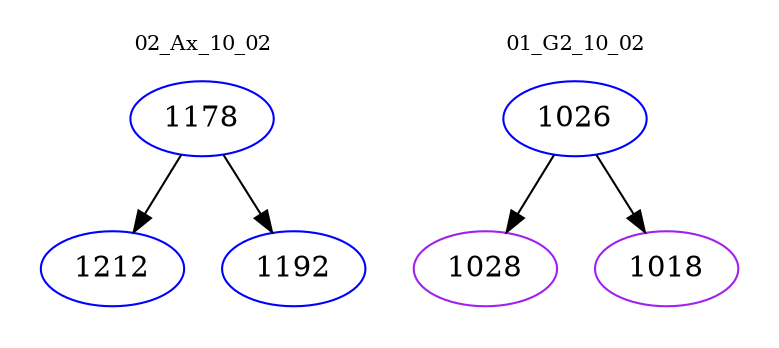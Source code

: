 digraph{
subgraph cluster_0 {
color = white
label = "02_Ax_10_02";
fontsize=10;
T0_1178 [label="1178", color="blue"]
T0_1178 -> T0_1212 [color="black"]
T0_1212 [label="1212", color="blue"]
T0_1178 -> T0_1192 [color="black"]
T0_1192 [label="1192", color="blue"]
}
subgraph cluster_1 {
color = white
label = "01_G2_10_02";
fontsize=10;
T1_1026 [label="1026", color="blue"]
T1_1026 -> T1_1028 [color="black"]
T1_1028 [label="1028", color="purple"]
T1_1026 -> T1_1018 [color="black"]
T1_1018 [label="1018", color="purple"]
}
}
